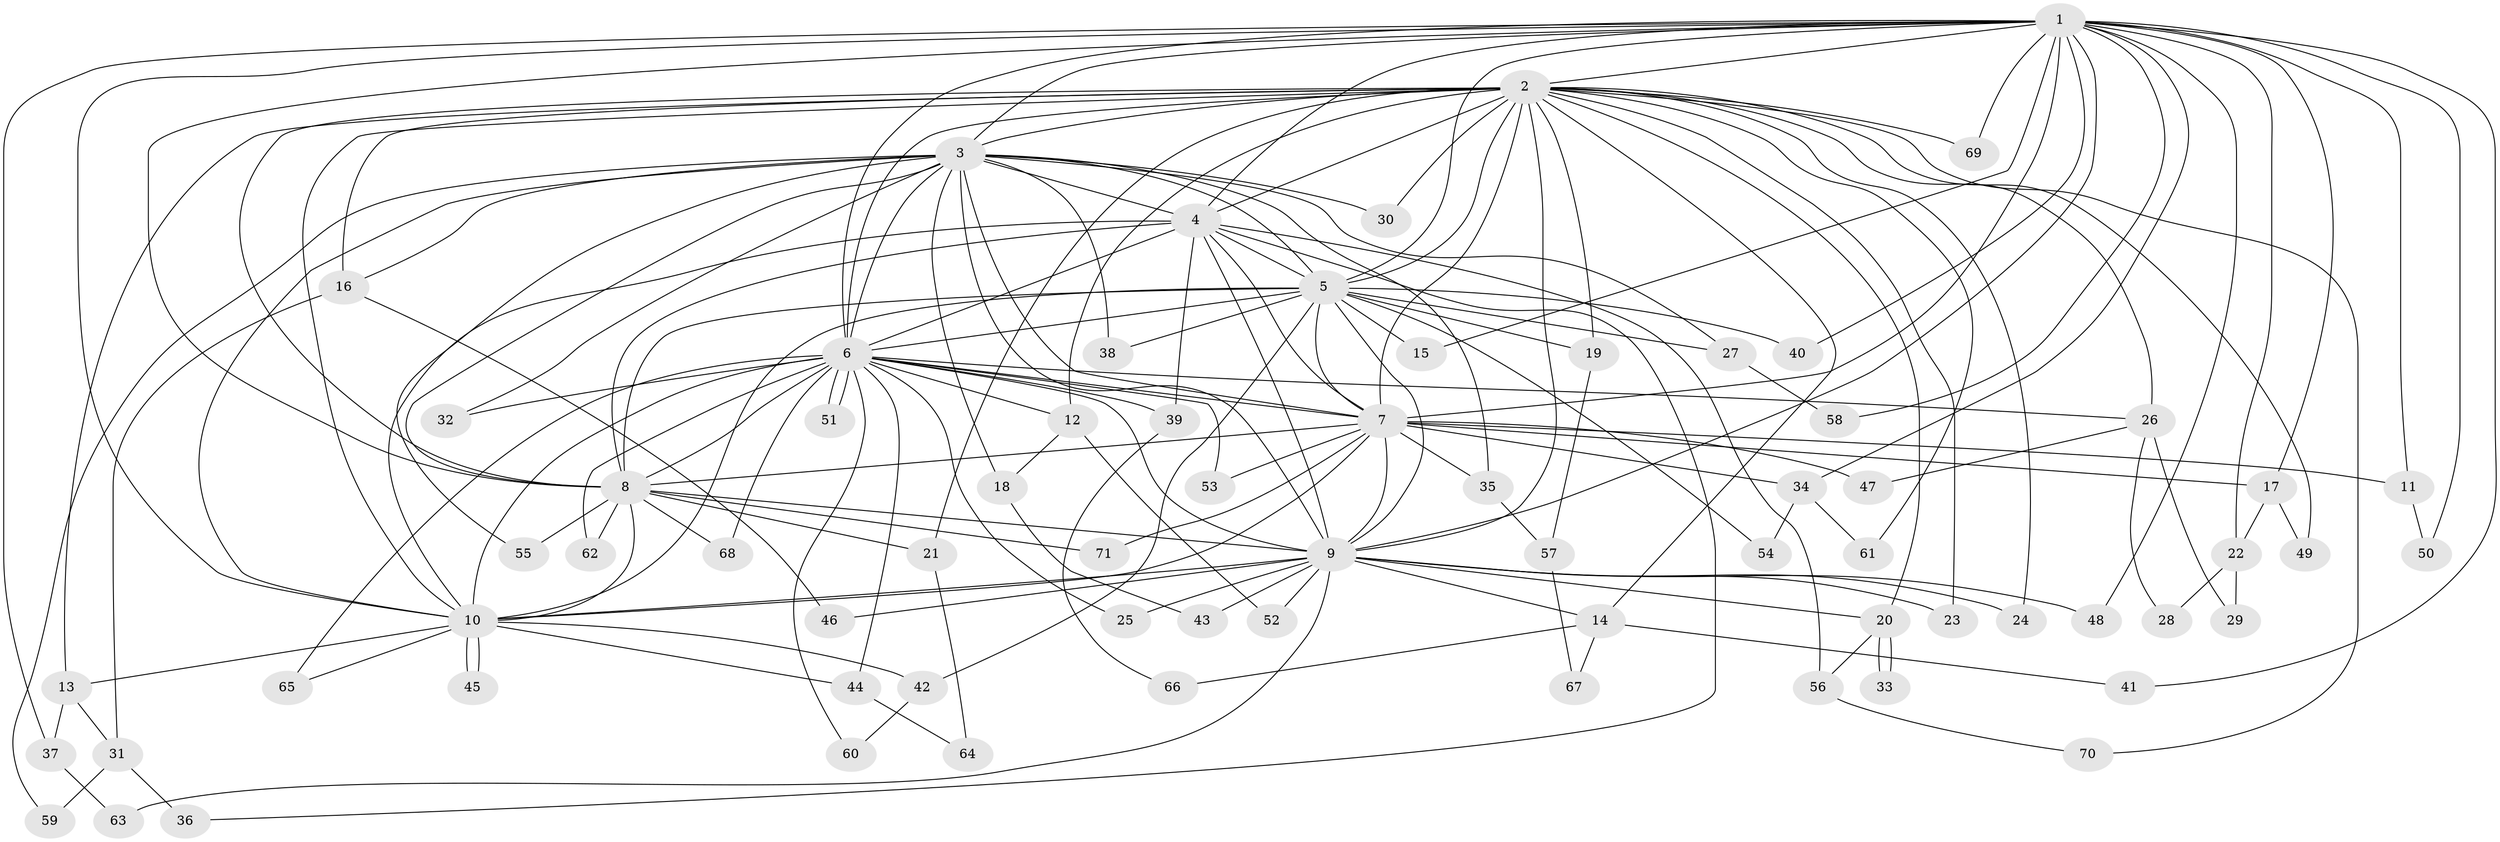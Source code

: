 // Generated by graph-tools (version 1.1) at 2025/01/03/09/25 03:01:36]
// undirected, 71 vertices, 167 edges
graph export_dot {
graph [start="1"]
  node [color=gray90,style=filled];
  1;
  2;
  3;
  4;
  5;
  6;
  7;
  8;
  9;
  10;
  11;
  12;
  13;
  14;
  15;
  16;
  17;
  18;
  19;
  20;
  21;
  22;
  23;
  24;
  25;
  26;
  27;
  28;
  29;
  30;
  31;
  32;
  33;
  34;
  35;
  36;
  37;
  38;
  39;
  40;
  41;
  42;
  43;
  44;
  45;
  46;
  47;
  48;
  49;
  50;
  51;
  52;
  53;
  54;
  55;
  56;
  57;
  58;
  59;
  60;
  61;
  62;
  63;
  64;
  65;
  66;
  67;
  68;
  69;
  70;
  71;
  1 -- 2;
  1 -- 3;
  1 -- 4;
  1 -- 5;
  1 -- 6;
  1 -- 7;
  1 -- 8;
  1 -- 9;
  1 -- 10;
  1 -- 11;
  1 -- 15;
  1 -- 17;
  1 -- 22;
  1 -- 34;
  1 -- 37;
  1 -- 40;
  1 -- 41;
  1 -- 48;
  1 -- 50;
  1 -- 58;
  1 -- 69;
  2 -- 3;
  2 -- 4;
  2 -- 5;
  2 -- 6;
  2 -- 7;
  2 -- 8;
  2 -- 9;
  2 -- 10;
  2 -- 12;
  2 -- 13;
  2 -- 14;
  2 -- 16;
  2 -- 19;
  2 -- 20;
  2 -- 21;
  2 -- 23;
  2 -- 24;
  2 -- 26;
  2 -- 30;
  2 -- 49;
  2 -- 61;
  2 -- 69;
  2 -- 70;
  3 -- 4;
  3 -- 5;
  3 -- 6;
  3 -- 7;
  3 -- 8;
  3 -- 9;
  3 -- 10;
  3 -- 16;
  3 -- 18;
  3 -- 27;
  3 -- 30;
  3 -- 32;
  3 -- 35;
  3 -- 38;
  3 -- 55;
  3 -- 59;
  4 -- 5;
  4 -- 6;
  4 -- 7;
  4 -- 8;
  4 -- 9;
  4 -- 10;
  4 -- 36;
  4 -- 39;
  4 -- 56;
  5 -- 6;
  5 -- 7;
  5 -- 8;
  5 -- 9;
  5 -- 10;
  5 -- 15;
  5 -- 19;
  5 -- 27;
  5 -- 38;
  5 -- 40;
  5 -- 42;
  5 -- 54;
  6 -- 7;
  6 -- 8;
  6 -- 9;
  6 -- 10;
  6 -- 12;
  6 -- 25;
  6 -- 26;
  6 -- 32;
  6 -- 39;
  6 -- 44;
  6 -- 51;
  6 -- 51;
  6 -- 53;
  6 -- 60;
  6 -- 62;
  6 -- 65;
  6 -- 68;
  7 -- 8;
  7 -- 9;
  7 -- 10;
  7 -- 11;
  7 -- 17;
  7 -- 34;
  7 -- 35;
  7 -- 47;
  7 -- 53;
  7 -- 71;
  8 -- 9;
  8 -- 10;
  8 -- 21;
  8 -- 55;
  8 -- 62;
  8 -- 68;
  8 -- 71;
  9 -- 10;
  9 -- 14;
  9 -- 20;
  9 -- 23;
  9 -- 24;
  9 -- 25;
  9 -- 43;
  9 -- 46;
  9 -- 48;
  9 -- 52;
  9 -- 63;
  10 -- 13;
  10 -- 42;
  10 -- 44;
  10 -- 45;
  10 -- 45;
  10 -- 65;
  11 -- 50;
  12 -- 18;
  12 -- 52;
  13 -- 31;
  13 -- 37;
  14 -- 41;
  14 -- 66;
  14 -- 67;
  16 -- 31;
  16 -- 46;
  17 -- 22;
  17 -- 49;
  18 -- 43;
  19 -- 57;
  20 -- 33;
  20 -- 33;
  20 -- 56;
  21 -- 64;
  22 -- 28;
  22 -- 29;
  26 -- 28;
  26 -- 29;
  26 -- 47;
  27 -- 58;
  31 -- 36;
  31 -- 59;
  34 -- 54;
  34 -- 61;
  35 -- 57;
  37 -- 63;
  39 -- 66;
  42 -- 60;
  44 -- 64;
  56 -- 70;
  57 -- 67;
}
